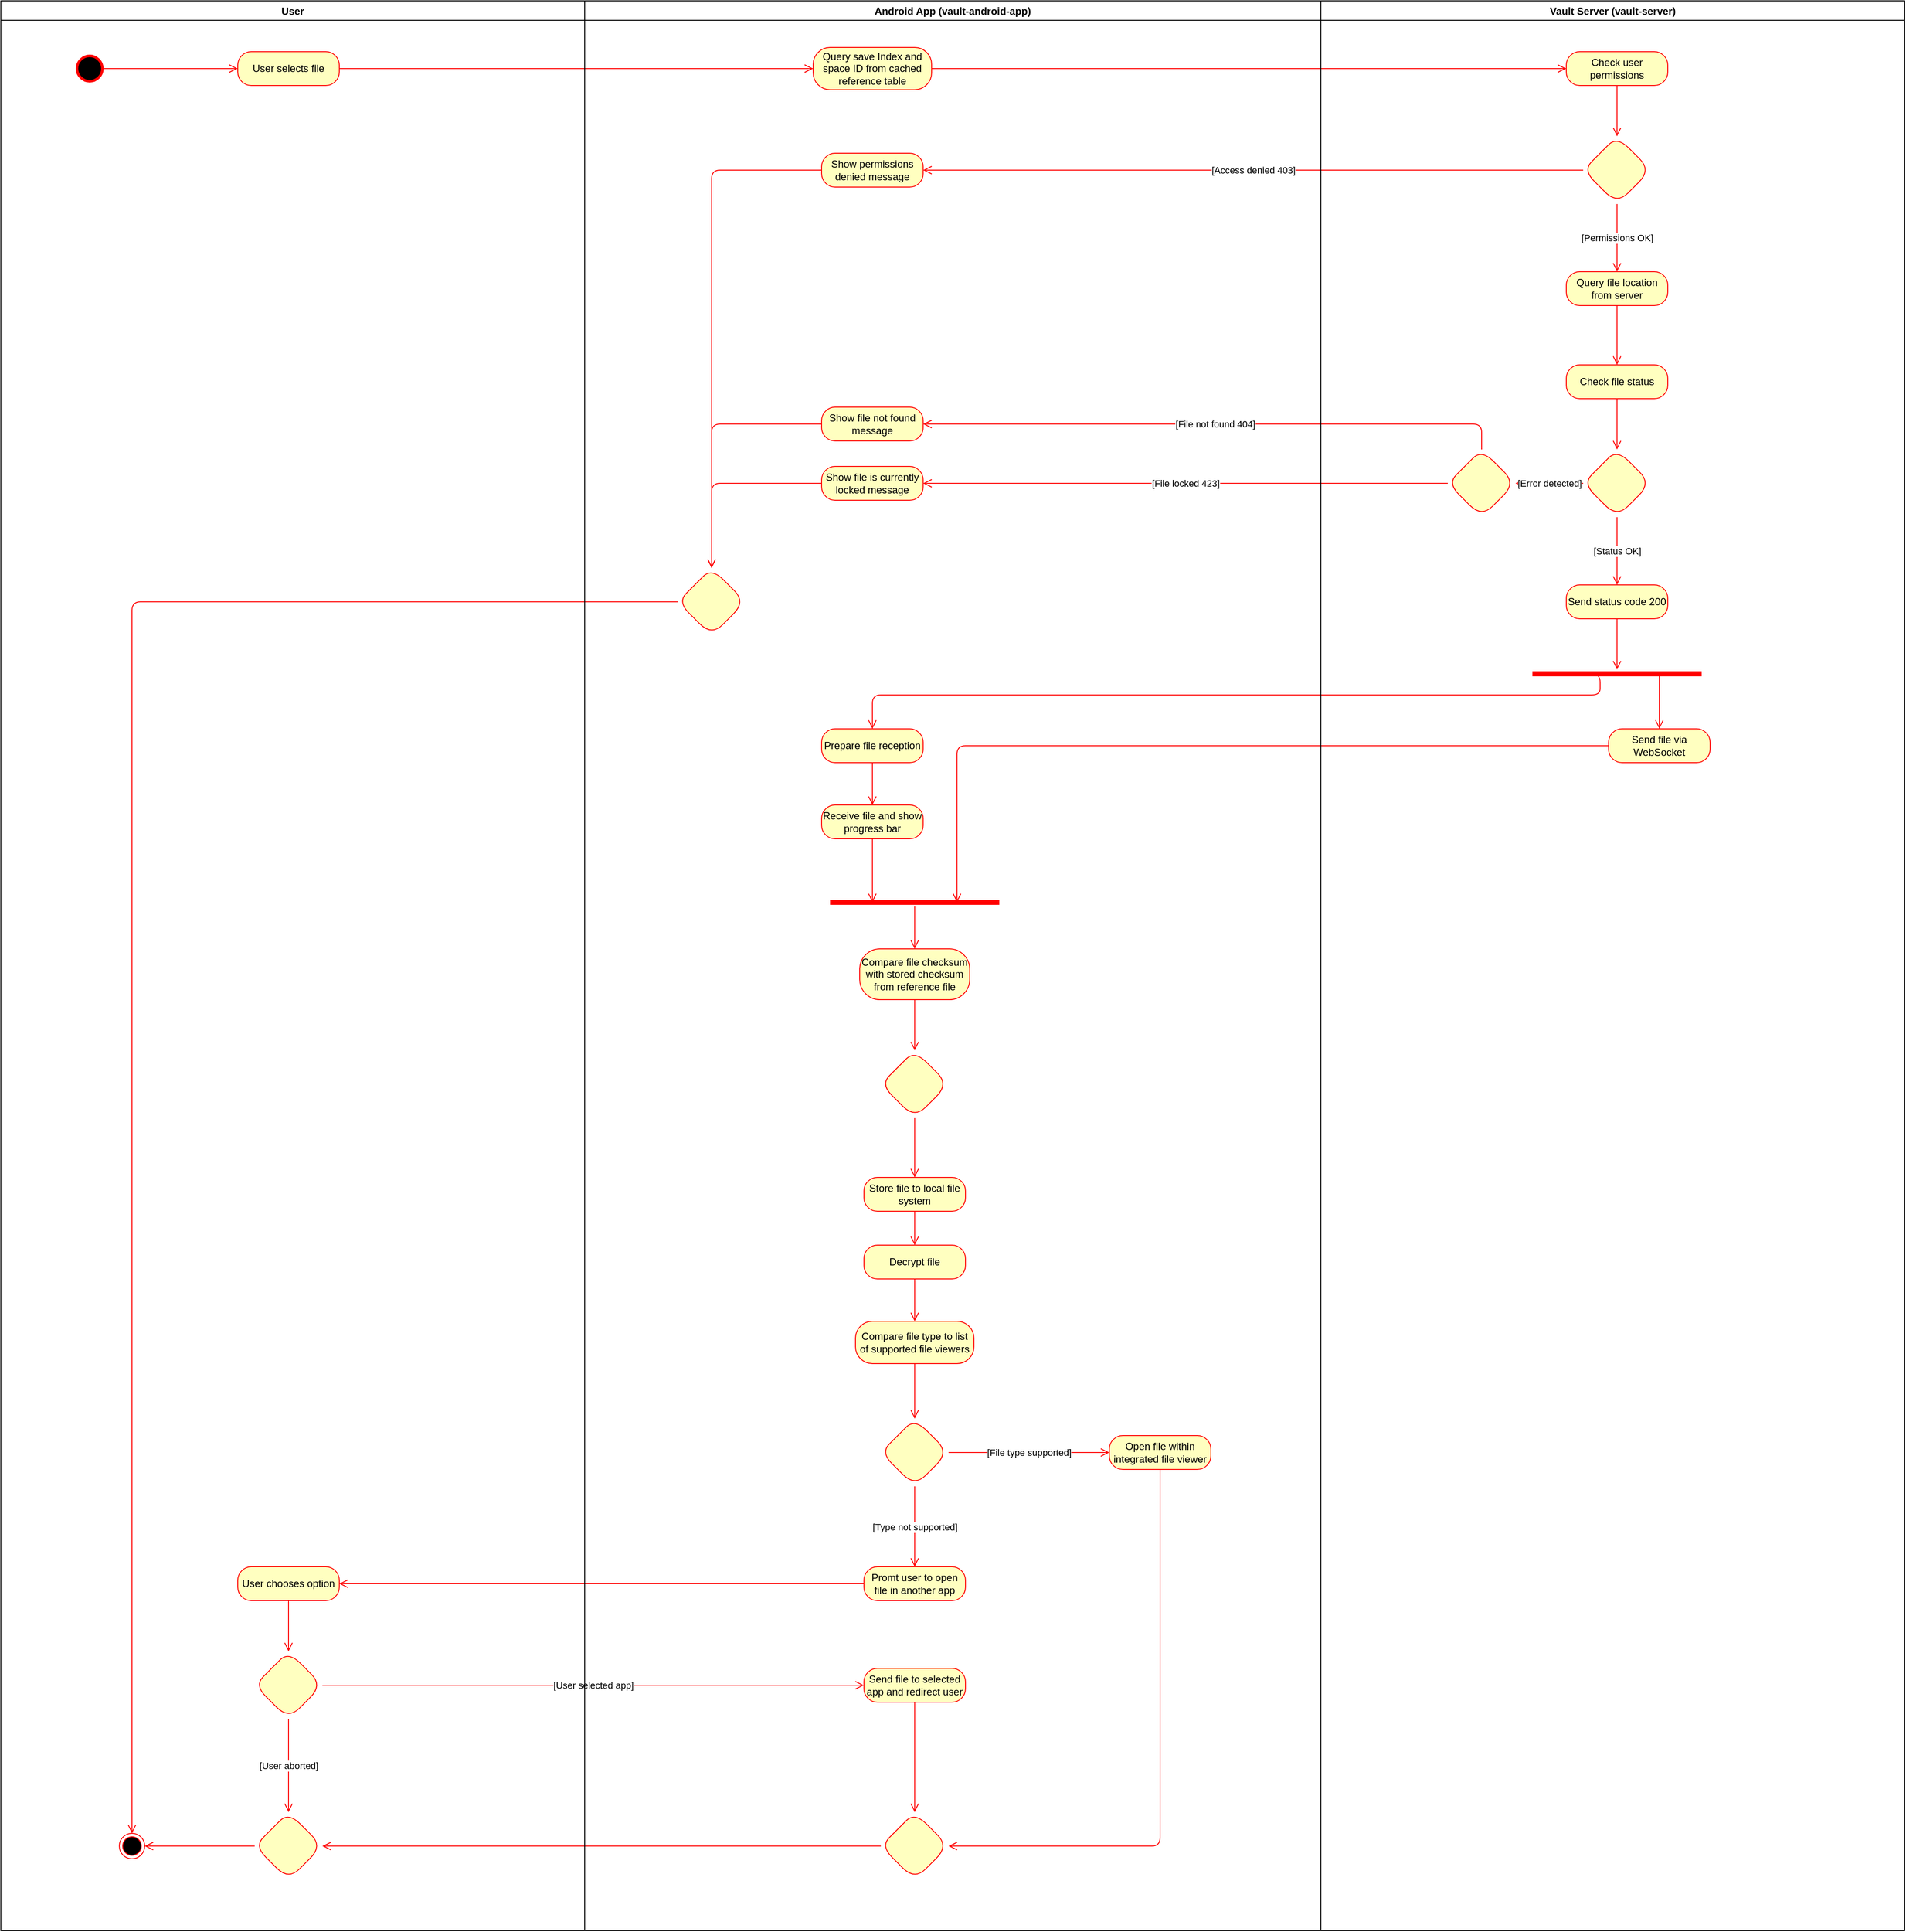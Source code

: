 <mxfile version="13.9.2" type="github"><diagram id="fnzVBN2nWFQqfr98fZb8" name="Page-1"><mxGraphModel dx="6741" dy="3117" grid="1" gridSize="10" guides="1" tooltips="1" connect="1" arrows="1" fold="1" page="1" pageScale="1" pageWidth="850" pageHeight="1100" math="0" shadow="0"><root><mxCell id="0"/><mxCell id="1" parent="0"/><mxCell id="NXlJxNl0rZtlkPYAqIkZ-100" value="User" style="swimlane;" vertex="1" parent="1"><mxGeometry x="-570" y="140" width="690" height="2280" as="geometry"/></mxCell><mxCell id="NXlJxNl0rZtlkPYAqIkZ-17" value="" style="edgeStyle=orthogonalEdgeStyle;orthogonalLoop=1;jettySize=auto;html=1;endArrow=open;endSize=8;strokeColor=#ff0000;" edge="1" parent="1" source="NXlJxNl0rZtlkPYAqIkZ-1" target="NXlJxNl0rZtlkPYAqIkZ-2"><mxGeometry relative="1" as="geometry"/></mxCell><mxCell id="NXlJxNl0rZtlkPYAqIkZ-1" value="" style="ellipse;whiteSpace=wrap;html=1;aspect=fixed;strokeWidth=3;fillColor=#000000;strokeColor=#FF0000;" vertex="1" parent="1"><mxGeometry x="-480" y="205" width="30" height="30" as="geometry"/></mxCell><mxCell id="NXlJxNl0rZtlkPYAqIkZ-2" value="User selects file" style="rounded=1;whiteSpace=wrap;html=1;arcSize=40;fontColor=#000000;fillColor=#ffffc0;strokeColor=#ff0000;" vertex="1" parent="1"><mxGeometry x="-290" y="200" width="120" height="40" as="geometry"/></mxCell><mxCell id="NXlJxNl0rZtlkPYAqIkZ-3" value="" style="edgeStyle=orthogonalEdgeStyle;html=1;verticalAlign=bottom;endArrow=open;endSize=8;strokeColor=#ff0000;entryX=0;entryY=0.5;entryDx=0;entryDy=0;" edge="1" source="NXlJxNl0rZtlkPYAqIkZ-2" parent="1" target="NXlJxNl0rZtlkPYAqIkZ-16"><mxGeometry relative="1" as="geometry"><mxPoint x="510" y="220" as="targetPoint"/></mxGeometry></mxCell><mxCell id="NXlJxNl0rZtlkPYAqIkZ-19" value="" style="edgeStyle=orthogonalEdgeStyle;orthogonalLoop=1;jettySize=auto;html=1;endArrow=open;endSize=8;strokeColor=#ff0000;entryX=0;entryY=0.5;entryDx=0;entryDy=0;" edge="1" parent="1" source="NXlJxNl0rZtlkPYAqIkZ-16" target="NXlJxNl0rZtlkPYAqIkZ-30"><mxGeometry relative="1" as="geometry"/></mxCell><mxCell id="NXlJxNl0rZtlkPYAqIkZ-16" value="Query save Index and space ID from cached reference table" style="rounded=1;whiteSpace=wrap;html=1;arcSize=40;fontColor=#000000;fillColor=#ffffc0;strokeColor=#ff0000;" vertex="1" parent="1"><mxGeometry x="390" y="195" width="140" height="50" as="geometry"/></mxCell><mxCell id="NXlJxNl0rZtlkPYAqIkZ-25" value="" style="edgeStyle=orthogonalEdgeStyle;orthogonalLoop=1;jettySize=auto;html=1;endArrow=open;endSize=8;strokeColor=#ff0000;" edge="1" parent="1" source="NXlJxNl0rZtlkPYAqIkZ-18" target="NXlJxNl0rZtlkPYAqIkZ-24"><mxGeometry relative="1" as="geometry"/></mxCell><mxCell id="NXlJxNl0rZtlkPYAqIkZ-18" value="Query file location from server" style="rounded=1;whiteSpace=wrap;html=1;arcSize=40;fontColor=#000000;fillColor=#ffffc0;strokeColor=#ff0000;" vertex="1" parent="1"><mxGeometry x="1280" y="460" width="120" height="40" as="geometry"/></mxCell><mxCell id="NXlJxNl0rZtlkPYAqIkZ-27" value="" style="edgeStyle=orthogonalEdgeStyle;orthogonalLoop=1;jettySize=auto;html=1;endArrow=open;endSize=8;strokeColor=#ff0000;" edge="1" parent="1" source="NXlJxNl0rZtlkPYAqIkZ-24" target="NXlJxNl0rZtlkPYAqIkZ-26"><mxGeometry relative="1" as="geometry"/></mxCell><mxCell id="NXlJxNl0rZtlkPYAqIkZ-24" value="Check file status" style="rounded=1;whiteSpace=wrap;html=1;arcSize=40;fontColor=#000000;fillColor=#ffffc0;strokeColor=#ff0000;" vertex="1" parent="1"><mxGeometry x="1280" y="570" width="120" height="40" as="geometry"/></mxCell><mxCell id="NXlJxNl0rZtlkPYAqIkZ-38" value="[File not found 404]" style="edgeStyle=orthogonalEdgeStyle;orthogonalLoop=1;jettySize=auto;html=1;entryX=1;entryY=0.5;entryDx=0;entryDy=0;endArrow=open;endSize=8;strokeColor=#ff0000;exitX=0.5;exitY=0;exitDx=0;exitDy=0;" edge="1" parent="1" source="NXlJxNl0rZtlkPYAqIkZ-46" target="NXlJxNl0rZtlkPYAqIkZ-37"><mxGeometry relative="1" as="geometry"><mxPoint x="720" y="630" as="sourcePoint"/></mxGeometry></mxCell><mxCell id="NXlJxNl0rZtlkPYAqIkZ-41" value="[File locked 423]" style="edgeStyle=orthogonalEdgeStyle;orthogonalLoop=1;jettySize=auto;html=1;exitX=0;exitY=0.5;exitDx=0;exitDy=0;entryX=1;entryY=0.5;entryDx=0;entryDy=0;endArrow=open;endSize=8;strokeColor=#ff0000;" edge="1" parent="1" source="NXlJxNl0rZtlkPYAqIkZ-46" target="NXlJxNl0rZtlkPYAqIkZ-39"><mxGeometry relative="1" as="geometry"/></mxCell><mxCell id="NXlJxNl0rZtlkPYAqIkZ-43" value="[Status OK]" style="edgeStyle=orthogonalEdgeStyle;orthogonalLoop=1;jettySize=auto;html=1;exitX=0.5;exitY=1;exitDx=0;exitDy=0;endArrow=open;endSize=8;strokeColor=#ff0000;" edge="1" parent="1" source="NXlJxNl0rZtlkPYAqIkZ-26" target="NXlJxNl0rZtlkPYAqIkZ-42"><mxGeometry relative="1" as="geometry"/></mxCell><mxCell id="NXlJxNl0rZtlkPYAqIkZ-47" value="[Error detected]" style="edgeStyle=orthogonalEdgeStyle;orthogonalLoop=1;jettySize=auto;html=1;endArrow=open;endSize=8;strokeColor=#ff0000;" edge="1" parent="1" source="NXlJxNl0rZtlkPYAqIkZ-26" target="NXlJxNl0rZtlkPYAqIkZ-46"><mxGeometry relative="1" as="geometry"/></mxCell><mxCell id="NXlJxNl0rZtlkPYAqIkZ-26" value="" style="rhombus;whiteSpace=wrap;html=1;rounded=1;strokeColor=#ff0000;fillColor=#ffffc0;arcSize=40;" vertex="1" parent="1"><mxGeometry x="1300" y="670" width="80" height="80" as="geometry"/></mxCell><mxCell id="NXlJxNl0rZtlkPYAqIkZ-33" value="" style="edgeStyle=orthogonalEdgeStyle;orthogonalLoop=1;jettySize=auto;html=1;endArrow=open;endSize=8;strokeColor=#ff0000;" edge="1" parent="1" source="NXlJxNl0rZtlkPYAqIkZ-30" target="NXlJxNl0rZtlkPYAqIkZ-32"><mxGeometry relative="1" as="geometry"/></mxCell><mxCell id="NXlJxNl0rZtlkPYAqIkZ-30" value="Check user permissions" style="rounded=1;whiteSpace=wrap;html=1;arcSize=40;fontColor=#000000;fillColor=#ffffc0;strokeColor=#ff0000;" vertex="1" parent="1"><mxGeometry x="1280" y="200" width="120" height="40" as="geometry"/></mxCell><mxCell id="NXlJxNl0rZtlkPYAqIkZ-35" value="[Access denied 403]" style="edgeStyle=orthogonalEdgeStyle;orthogonalLoop=1;jettySize=auto;html=1;entryX=1;entryY=0.5;entryDx=0;entryDy=0;endArrow=open;endSize=8;strokeColor=#ff0000;" edge="1" parent="1" source="NXlJxNl0rZtlkPYAqIkZ-32" target="NXlJxNl0rZtlkPYAqIkZ-34"><mxGeometry relative="1" as="geometry"/></mxCell><mxCell id="NXlJxNl0rZtlkPYAqIkZ-36" value="[Permissions OK]" style="edgeStyle=orthogonalEdgeStyle;orthogonalLoop=1;jettySize=auto;html=1;exitX=0.5;exitY=1;exitDx=0;exitDy=0;entryX=0.5;entryY=0;entryDx=0;entryDy=0;endArrow=open;endSize=8;strokeColor=#ff0000;" edge="1" parent="1" source="NXlJxNl0rZtlkPYAqIkZ-32" target="NXlJxNl0rZtlkPYAqIkZ-18"><mxGeometry relative="1" as="geometry"/></mxCell><mxCell id="NXlJxNl0rZtlkPYAqIkZ-32" value="" style="rhombus;whiteSpace=wrap;html=1;rounded=1;strokeColor=#ff0000;fillColor=#ffffc0;arcSize=40;" vertex="1" parent="1"><mxGeometry x="1300" y="300" width="80" height="80" as="geometry"/></mxCell><mxCell id="NXlJxNl0rZtlkPYAqIkZ-93" style="edgeStyle=orthogonalEdgeStyle;orthogonalLoop=1;jettySize=auto;html=1;entryX=0.5;entryY=0;entryDx=0;entryDy=0;endArrow=open;endSize=8;strokeColor=#ff0000;" edge="1" parent="1" source="NXlJxNl0rZtlkPYAqIkZ-34" target="NXlJxNl0rZtlkPYAqIkZ-90"><mxGeometry relative="1" as="geometry"/></mxCell><mxCell id="NXlJxNl0rZtlkPYAqIkZ-34" value="Show permissions denied message" style="rounded=1;whiteSpace=wrap;html=1;arcSize=40;fontColor=#000000;fillColor=#ffffc0;strokeColor=#ff0000;" vertex="1" parent="1"><mxGeometry x="400" y="320" width="120" height="40" as="geometry"/></mxCell><mxCell id="NXlJxNl0rZtlkPYAqIkZ-92" style="edgeStyle=orthogonalEdgeStyle;orthogonalLoop=1;jettySize=auto;html=1;entryX=0.5;entryY=0;entryDx=0;entryDy=0;endArrow=open;endSize=8;strokeColor=#ff0000;" edge="1" parent="1" source="NXlJxNl0rZtlkPYAqIkZ-37" target="NXlJxNl0rZtlkPYAqIkZ-90"><mxGeometry relative="1" as="geometry"/></mxCell><mxCell id="NXlJxNl0rZtlkPYAqIkZ-37" value="Show file not found message" style="rounded=1;whiteSpace=wrap;html=1;arcSize=40;fontColor=#000000;fillColor=#ffffc0;strokeColor=#ff0000;" vertex="1" parent="1"><mxGeometry x="400" y="620" width="120" height="40" as="geometry"/></mxCell><mxCell id="NXlJxNl0rZtlkPYAqIkZ-91" style="edgeStyle=orthogonalEdgeStyle;orthogonalLoop=1;jettySize=auto;html=1;entryX=0.5;entryY=0;entryDx=0;entryDy=0;endArrow=open;endSize=8;strokeColor=#ff0000;" edge="1" parent="1" source="NXlJxNl0rZtlkPYAqIkZ-39" target="NXlJxNl0rZtlkPYAqIkZ-90"><mxGeometry relative="1" as="geometry"/></mxCell><mxCell id="NXlJxNl0rZtlkPYAqIkZ-39" value="Show file is currently locked message" style="rounded=1;whiteSpace=wrap;html=1;arcSize=40;fontColor=#000000;fillColor=#ffffc0;strokeColor=#ff0000;" vertex="1" parent="1"><mxGeometry x="400" y="690" width="120" height="40" as="geometry"/></mxCell><mxCell id="NXlJxNl0rZtlkPYAqIkZ-50" style="edgeStyle=orthogonalEdgeStyle;orthogonalLoop=1;jettySize=auto;html=1;exitX=0.5;exitY=1;exitDx=0;exitDy=0;endArrow=open;endSize=8;strokeColor=#ff0000;" edge="1" parent="1" source="NXlJxNl0rZtlkPYAqIkZ-42" target="NXlJxNl0rZtlkPYAqIkZ-48"><mxGeometry relative="1" as="geometry"/></mxCell><mxCell id="NXlJxNl0rZtlkPYAqIkZ-42" value="Send status code 200" style="rounded=1;whiteSpace=wrap;html=1;arcSize=40;fontColor=#000000;fillColor=#ffffc0;strokeColor=#ff0000;" vertex="1" parent="1"><mxGeometry x="1280" y="830" width="120" height="40" as="geometry"/></mxCell><mxCell id="NXlJxNl0rZtlkPYAqIkZ-46" value="" style="rhombus;whiteSpace=wrap;html=1;rounded=1;strokeColor=#ff0000;fillColor=#ffffc0;arcSize=40;" vertex="1" parent="1"><mxGeometry x="1140" y="670" width="80" height="80" as="geometry"/></mxCell><mxCell id="NXlJxNl0rZtlkPYAqIkZ-54" style="edgeStyle=orthogonalEdgeStyle;orthogonalLoop=1;jettySize=auto;html=1;exitX=0.75;exitY=0.5;exitDx=0;exitDy=0;exitPerimeter=0;endArrow=open;endSize=8;strokeColor=#ff0000;entryX=0.5;entryY=0;entryDx=0;entryDy=0;" edge="1" parent="1" source="NXlJxNl0rZtlkPYAqIkZ-48" target="NXlJxNl0rZtlkPYAqIkZ-55"><mxGeometry relative="1" as="geometry"><mxPoint x="1390.333" y="1000.0" as="targetPoint"/></mxGeometry></mxCell><mxCell id="NXlJxNl0rZtlkPYAqIkZ-48" value="" style="shape=line;html=1;strokeWidth=6;strokeColor=#ff0000;" vertex="1" parent="1"><mxGeometry x="1240" y="930" width="200" height="10" as="geometry"/></mxCell><mxCell id="NXlJxNl0rZtlkPYAqIkZ-49" value="" style="edgeStyle=orthogonalEdgeStyle;html=1;verticalAlign=bottom;endArrow=open;endSize=8;strokeColor=#ff0000;exitX=0.25;exitY=0.5;exitDx=0;exitDy=0;exitPerimeter=0;entryX=0.5;entryY=0;entryDx=0;entryDy=0;" edge="1" source="NXlJxNl0rZtlkPYAqIkZ-48" parent="1" target="NXlJxNl0rZtlkPYAqIkZ-51"><mxGeometry relative="1" as="geometry"><mxPoint x="870" y="1010" as="targetPoint"/><Array as="points"><mxPoint x="1320" y="960"/><mxPoint x="460" y="960"/></Array></mxGeometry></mxCell><mxCell id="NXlJxNl0rZtlkPYAqIkZ-53" value="" style="edgeStyle=orthogonalEdgeStyle;orthogonalLoop=1;jettySize=auto;html=1;endArrow=open;endSize=8;strokeColor=#ff0000;" edge="1" parent="1" source="NXlJxNl0rZtlkPYAqIkZ-51" target="NXlJxNl0rZtlkPYAqIkZ-52"><mxGeometry relative="1" as="geometry"/></mxCell><mxCell id="NXlJxNl0rZtlkPYAqIkZ-51" value="Prepare file reception" style="rounded=1;whiteSpace=wrap;html=1;arcSize=40;fontColor=#000000;fillColor=#ffffc0;strokeColor=#ff0000;" vertex="1" parent="1"><mxGeometry x="400" y="1000" width="120" height="40" as="geometry"/></mxCell><mxCell id="NXlJxNl0rZtlkPYAqIkZ-59" style="edgeStyle=orthogonalEdgeStyle;orthogonalLoop=1;jettySize=auto;html=1;exitX=0.5;exitY=1;exitDx=0;exitDy=0;entryX=0.25;entryY=0.5;entryDx=0;entryDy=0;entryPerimeter=0;endArrow=open;endSize=8;strokeColor=#ff0000;" edge="1" parent="1" source="NXlJxNl0rZtlkPYAqIkZ-52" target="NXlJxNl0rZtlkPYAqIkZ-58"><mxGeometry relative="1" as="geometry"/></mxCell><mxCell id="NXlJxNl0rZtlkPYAqIkZ-52" value="Receive file and show progress bar" style="rounded=1;whiteSpace=wrap;html=1;arcSize=40;fontColor=#000000;fillColor=#ffffc0;strokeColor=#ff0000;" vertex="1" parent="1"><mxGeometry x="400" y="1090" width="120" height="40" as="geometry"/></mxCell><mxCell id="NXlJxNl0rZtlkPYAqIkZ-57" value="" style="edgeStyle=orthogonalEdgeStyle;orthogonalLoop=1;jettySize=auto;html=1;endArrow=open;endSize=8;strokeColor=#ff0000;entryX=0.75;entryY=0.5;entryDx=0;entryDy=0;entryPerimeter=0;" edge="1" parent="1" source="NXlJxNl0rZtlkPYAqIkZ-55" target="NXlJxNl0rZtlkPYAqIkZ-58"><mxGeometry relative="1" as="geometry"><mxPoint x="920" y="1090.0" as="targetPoint"/></mxGeometry></mxCell><mxCell id="NXlJxNl0rZtlkPYAqIkZ-55" value="Send file via WebSocket" style="rounded=1;whiteSpace=wrap;html=1;arcSize=40;fontColor=#000000;fillColor=#ffffc0;strokeColor=#ff0000;" vertex="1" parent="1"><mxGeometry x="1330" y="1000" width="120" height="40" as="geometry"/></mxCell><mxCell id="NXlJxNl0rZtlkPYAqIkZ-62" value="" style="edgeStyle=orthogonalEdgeStyle;orthogonalLoop=1;jettySize=auto;html=1;endArrow=open;endSize=8;strokeColor=#ff0000;" edge="1" parent="1" source="NXlJxNl0rZtlkPYAqIkZ-58" target="NXlJxNl0rZtlkPYAqIkZ-60"><mxGeometry relative="1" as="geometry"/></mxCell><mxCell id="NXlJxNl0rZtlkPYAqIkZ-58" value="" style="shape=line;html=1;strokeWidth=6;strokeColor=#ff0000;" vertex="1" parent="1"><mxGeometry x="410" y="1200" width="200" height="10" as="geometry"/></mxCell><mxCell id="NXlJxNl0rZtlkPYAqIkZ-66" value="" style="edgeStyle=orthogonalEdgeStyle;orthogonalLoop=1;jettySize=auto;html=1;endArrow=open;endSize=8;strokeColor=#ff0000;" edge="1" parent="1" source="NXlJxNl0rZtlkPYAqIkZ-60" target="NXlJxNl0rZtlkPYAqIkZ-65"><mxGeometry relative="1" as="geometry"/></mxCell><mxCell id="NXlJxNl0rZtlkPYAqIkZ-60" value="Compare file checksum with stored checksum from reference file" style="rounded=1;whiteSpace=wrap;html=1;arcSize=40;fontColor=#000000;fillColor=#ffffc0;strokeColor=#ff0000;" vertex="1" parent="1"><mxGeometry x="445" y="1260" width="130" height="60" as="geometry"/></mxCell><mxCell id="NXlJxNl0rZtlkPYAqIkZ-68" value="" style="edgeStyle=orthogonalEdgeStyle;orthogonalLoop=1;jettySize=auto;html=1;endArrow=open;endSize=8;strokeColor=#ff0000;" edge="1" parent="1" source="NXlJxNl0rZtlkPYAqIkZ-65"><mxGeometry relative="1" as="geometry"><mxPoint x="510" y="1530" as="targetPoint"/></mxGeometry></mxCell><mxCell id="NXlJxNl0rZtlkPYAqIkZ-65" value="" style="rhombus;whiteSpace=wrap;html=1;rounded=1;strokeColor=#ff0000;fillColor=#ffffc0;arcSize=40;" vertex="1" parent="1"><mxGeometry x="470" y="1380" width="80" height="80" as="geometry"/></mxCell><mxCell id="NXlJxNl0rZtlkPYAqIkZ-71" value="" style="edgeStyle=orthogonalEdgeStyle;orthogonalLoop=1;jettySize=auto;html=1;endArrow=open;endSize=8;strokeColor=#ff0000;" edge="1" parent="1" source="NXlJxNl0rZtlkPYAqIkZ-69" target="NXlJxNl0rZtlkPYAqIkZ-70"><mxGeometry relative="1" as="geometry"/></mxCell><mxCell id="NXlJxNl0rZtlkPYAqIkZ-69" value="Store file to local file system" style="rounded=1;whiteSpace=wrap;html=1;arcSize=40;fontColor=#000000;fillColor=#ffffc0;strokeColor=#ff0000;" vertex="1" parent="1"><mxGeometry x="450" y="1530" width="120" height="40" as="geometry"/></mxCell><mxCell id="NXlJxNl0rZtlkPYAqIkZ-73" value="" style="edgeStyle=orthogonalEdgeStyle;orthogonalLoop=1;jettySize=auto;html=1;endArrow=open;endSize=8;strokeColor=#ff0000;" edge="1" parent="1" source="NXlJxNl0rZtlkPYAqIkZ-70" target="NXlJxNl0rZtlkPYAqIkZ-72"><mxGeometry relative="1" as="geometry"/></mxCell><mxCell id="NXlJxNl0rZtlkPYAqIkZ-70" value="Decrypt file" style="rounded=1;whiteSpace=wrap;html=1;arcSize=40;fontColor=#000000;fillColor=#ffffc0;strokeColor=#ff0000;" vertex="1" parent="1"><mxGeometry x="450" y="1610" width="120" height="40" as="geometry"/></mxCell><mxCell id="NXlJxNl0rZtlkPYAqIkZ-75" value="" style="edgeStyle=orthogonalEdgeStyle;orthogonalLoop=1;jettySize=auto;html=1;endArrow=open;endSize=8;strokeColor=#ff0000;" edge="1" parent="1" source="NXlJxNl0rZtlkPYAqIkZ-72" target="NXlJxNl0rZtlkPYAqIkZ-74"><mxGeometry relative="1" as="geometry"/></mxCell><mxCell id="NXlJxNl0rZtlkPYAqIkZ-72" value="Compare file type to list of supported file viewers" style="rounded=1;whiteSpace=wrap;html=1;arcSize=40;fontColor=#000000;fillColor=#ffffc0;strokeColor=#ff0000;" vertex="1" parent="1"><mxGeometry x="440" y="1700" width="140" height="50" as="geometry"/></mxCell><mxCell id="NXlJxNl0rZtlkPYAqIkZ-77" value="[File type supported]" style="edgeStyle=orthogonalEdgeStyle;orthogonalLoop=1;jettySize=auto;html=1;endArrow=open;endSize=8;strokeColor=#ff0000;" edge="1" parent="1" source="NXlJxNl0rZtlkPYAqIkZ-74" target="NXlJxNl0rZtlkPYAqIkZ-76"><mxGeometry relative="1" as="geometry"/></mxCell><mxCell id="NXlJxNl0rZtlkPYAqIkZ-79" value="[Type not supported]" style="edgeStyle=orthogonalEdgeStyle;orthogonalLoop=1;jettySize=auto;html=1;endArrow=open;endSize=8;strokeColor=#ff0000;" edge="1" parent="1" source="NXlJxNl0rZtlkPYAqIkZ-74" target="NXlJxNl0rZtlkPYAqIkZ-78"><mxGeometry relative="1" as="geometry"/></mxCell><mxCell id="NXlJxNl0rZtlkPYAqIkZ-74" value="" style="rhombus;whiteSpace=wrap;html=1;rounded=1;strokeColor=#ff0000;fillColor=#ffffc0;arcSize=40;" vertex="1" parent="1"><mxGeometry x="470" y="1815" width="80" height="80" as="geometry"/></mxCell><mxCell id="NXlJxNl0rZtlkPYAqIkZ-96" style="edgeStyle=orthogonalEdgeStyle;orthogonalLoop=1;jettySize=auto;html=1;exitX=0.5;exitY=1;exitDx=0;exitDy=0;entryX=1;entryY=0.5;entryDx=0;entryDy=0;endArrow=open;endSize=8;strokeColor=#ff0000;" edge="1" parent="1" source="NXlJxNl0rZtlkPYAqIkZ-76" target="NXlJxNl0rZtlkPYAqIkZ-94"><mxGeometry relative="1" as="geometry"/></mxCell><mxCell id="NXlJxNl0rZtlkPYAqIkZ-76" value="Open file within integrated file viewer" style="rounded=1;whiteSpace=wrap;html=1;arcSize=40;fontColor=#000000;fillColor=#ffffc0;strokeColor=#ff0000;" vertex="1" parent="1"><mxGeometry x="740" y="1835" width="120" height="40" as="geometry"/></mxCell><mxCell id="NXlJxNl0rZtlkPYAqIkZ-81" style="edgeStyle=orthogonalEdgeStyle;orthogonalLoop=1;jettySize=auto;html=1;exitX=0;exitY=0.5;exitDx=0;exitDy=0;entryX=1;entryY=0.5;entryDx=0;entryDy=0;endArrow=open;endSize=8;strokeColor=#ff0000;" edge="1" parent="1" source="NXlJxNl0rZtlkPYAqIkZ-78" target="NXlJxNl0rZtlkPYAqIkZ-80"><mxGeometry relative="1" as="geometry"/></mxCell><mxCell id="NXlJxNl0rZtlkPYAqIkZ-78" value="Promt user to open file in another app" style="rounded=1;whiteSpace=wrap;html=1;arcSize=40;fontColor=#000000;fillColor=#ffffc0;strokeColor=#ff0000;" vertex="1" parent="1"><mxGeometry x="450" y="1990" width="120" height="40" as="geometry"/></mxCell><mxCell id="NXlJxNl0rZtlkPYAqIkZ-83" value="" style="edgeStyle=orthogonalEdgeStyle;orthogonalLoop=1;jettySize=auto;html=1;endArrow=open;endSize=8;strokeColor=#ff0000;" edge="1" parent="1" source="NXlJxNl0rZtlkPYAqIkZ-80" target="NXlJxNl0rZtlkPYAqIkZ-82"><mxGeometry relative="1" as="geometry"/></mxCell><mxCell id="NXlJxNl0rZtlkPYAqIkZ-80" value="User chooses option" style="rounded=1;whiteSpace=wrap;html=1;arcSize=40;fontColor=#000000;fillColor=#ffffc0;strokeColor=#ff0000;" vertex="1" parent="1"><mxGeometry x="-290" y="1990" width="120" height="40" as="geometry"/></mxCell><mxCell id="NXlJxNl0rZtlkPYAqIkZ-85" value="[User selected app]" style="edgeStyle=orthogonalEdgeStyle;orthogonalLoop=1;jettySize=auto;html=1;endArrow=open;endSize=8;strokeColor=#ff0000;" edge="1" parent="1" source="NXlJxNl0rZtlkPYAqIkZ-82" target="NXlJxNl0rZtlkPYAqIkZ-84"><mxGeometry relative="1" as="geometry"/></mxCell><mxCell id="NXlJxNl0rZtlkPYAqIkZ-87" value="[User aborted]" style="edgeStyle=orthogonalEdgeStyle;orthogonalLoop=1;jettySize=auto;html=1;endArrow=open;endSize=8;strokeColor=#ff0000;entryX=0.5;entryY=0;entryDx=0;entryDy=0;" edge="1" parent="1" source="NXlJxNl0rZtlkPYAqIkZ-82" target="NXlJxNl0rZtlkPYAqIkZ-88"><mxGeometry relative="1" as="geometry"><mxPoint x="-230" y="2280" as="targetPoint"/></mxGeometry></mxCell><mxCell id="NXlJxNl0rZtlkPYAqIkZ-82" value="" style="rhombus;whiteSpace=wrap;html=1;rounded=1;strokeColor=#ff0000;fillColor=#ffffc0;arcSize=40;" vertex="1" parent="1"><mxGeometry x="-270" y="2090" width="80" height="80" as="geometry"/></mxCell><mxCell id="NXlJxNl0rZtlkPYAqIkZ-89" style="edgeStyle=orthogonalEdgeStyle;orthogonalLoop=1;jettySize=auto;html=1;exitX=0.5;exitY=1;exitDx=0;exitDy=0;entryX=0.5;entryY=0;entryDx=0;entryDy=0;endArrow=open;endSize=8;strokeColor=#ff0000;" edge="1" parent="1" source="NXlJxNl0rZtlkPYAqIkZ-84" target="NXlJxNl0rZtlkPYAqIkZ-94"><mxGeometry relative="1" as="geometry"/></mxCell><mxCell id="NXlJxNl0rZtlkPYAqIkZ-84" value="Send file to selected app and redirect user" style="rounded=1;whiteSpace=wrap;html=1;arcSize=40;fontColor=#000000;fillColor=#ffffc0;strokeColor=#ff0000;" vertex="1" parent="1"><mxGeometry x="450" y="2110" width="120" height="40" as="geometry"/></mxCell><mxCell id="NXlJxNl0rZtlkPYAqIkZ-98" style="edgeStyle=orthogonalEdgeStyle;orthogonalLoop=1;jettySize=auto;html=1;exitX=0;exitY=0.5;exitDx=0;exitDy=0;entryX=1;entryY=0.5;entryDx=0;entryDy=0;endArrow=open;endSize=8;strokeColor=#ff0000;" edge="1" parent="1" source="NXlJxNl0rZtlkPYAqIkZ-88" target="NXlJxNl0rZtlkPYAqIkZ-97"><mxGeometry relative="1" as="geometry"/></mxCell><mxCell id="NXlJxNl0rZtlkPYAqIkZ-88" value="" style="rhombus;whiteSpace=wrap;html=1;rounded=1;strokeColor=#ff0000;fillColor=#ffffc0;arcSize=40;" vertex="1" parent="1"><mxGeometry x="-270" y="2280" width="80" height="80" as="geometry"/></mxCell><mxCell id="NXlJxNl0rZtlkPYAqIkZ-99" style="edgeStyle=orthogonalEdgeStyle;orthogonalLoop=1;jettySize=auto;html=1;exitX=0;exitY=0.5;exitDx=0;exitDy=0;entryX=0.5;entryY=0;entryDx=0;entryDy=0;endArrow=open;endSize=8;strokeColor=#ff0000;" edge="1" parent="1" source="NXlJxNl0rZtlkPYAqIkZ-90" target="NXlJxNl0rZtlkPYAqIkZ-97"><mxGeometry relative="1" as="geometry"><mxPoint x="370.0" y="850" as="sourcePoint"/></mxGeometry></mxCell><mxCell id="NXlJxNl0rZtlkPYAqIkZ-90" value="" style="rhombus;whiteSpace=wrap;html=1;rounded=1;strokeColor=#ff0000;fillColor=#ffffc0;arcSize=40;" vertex="1" parent="1"><mxGeometry x="230" y="810" width="80" height="80" as="geometry"/></mxCell><mxCell id="NXlJxNl0rZtlkPYAqIkZ-95" style="edgeStyle=orthogonalEdgeStyle;orthogonalLoop=1;jettySize=auto;html=1;exitX=0;exitY=0.5;exitDx=0;exitDy=0;entryX=1;entryY=0.5;entryDx=0;entryDy=0;endArrow=open;endSize=8;strokeColor=#ff0000;" edge="1" parent="1" source="NXlJxNl0rZtlkPYAqIkZ-94" target="NXlJxNl0rZtlkPYAqIkZ-88"><mxGeometry relative="1" as="geometry"/></mxCell><mxCell id="NXlJxNl0rZtlkPYAqIkZ-94" value="" style="rhombus;whiteSpace=wrap;html=1;rounded=1;strokeColor=#ff0000;fillColor=#ffffc0;arcSize=40;" vertex="1" parent="1"><mxGeometry x="470" y="2280" width="80" height="80" as="geometry"/></mxCell><mxCell id="NXlJxNl0rZtlkPYAqIkZ-97" value="" style="ellipse;html=1;shape=endState;fillColor=#000000;strokeColor=#ff0000;" vertex="1" parent="1"><mxGeometry x="-430" y="2305" width="30" height="30" as="geometry"/></mxCell><mxCell id="NXlJxNl0rZtlkPYAqIkZ-101" value="Android App (vault-android-app)" style="swimlane;" vertex="1" parent="1"><mxGeometry x="120" y="140" width="870" height="2280" as="geometry"/></mxCell><mxCell id="NXlJxNl0rZtlkPYAqIkZ-102" value="Vault Server (vault-server)" style="swimlane;" vertex="1" parent="1"><mxGeometry x="990" y="140" width="690" height="2280" as="geometry"/></mxCell></root></mxGraphModel></diagram></mxfile>